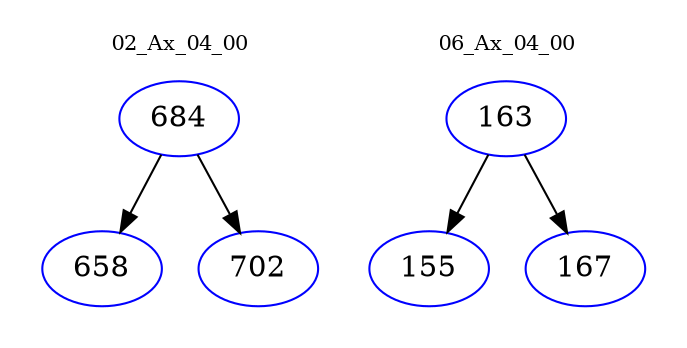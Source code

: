 digraph{
subgraph cluster_0 {
color = white
label = "02_Ax_04_00";
fontsize=10;
T0_684 [label="684", color="blue"]
T0_684 -> T0_658 [color="black"]
T0_658 [label="658", color="blue"]
T0_684 -> T0_702 [color="black"]
T0_702 [label="702", color="blue"]
}
subgraph cluster_1 {
color = white
label = "06_Ax_04_00";
fontsize=10;
T1_163 [label="163", color="blue"]
T1_163 -> T1_155 [color="black"]
T1_155 [label="155", color="blue"]
T1_163 -> T1_167 [color="black"]
T1_167 [label="167", color="blue"]
}
}
